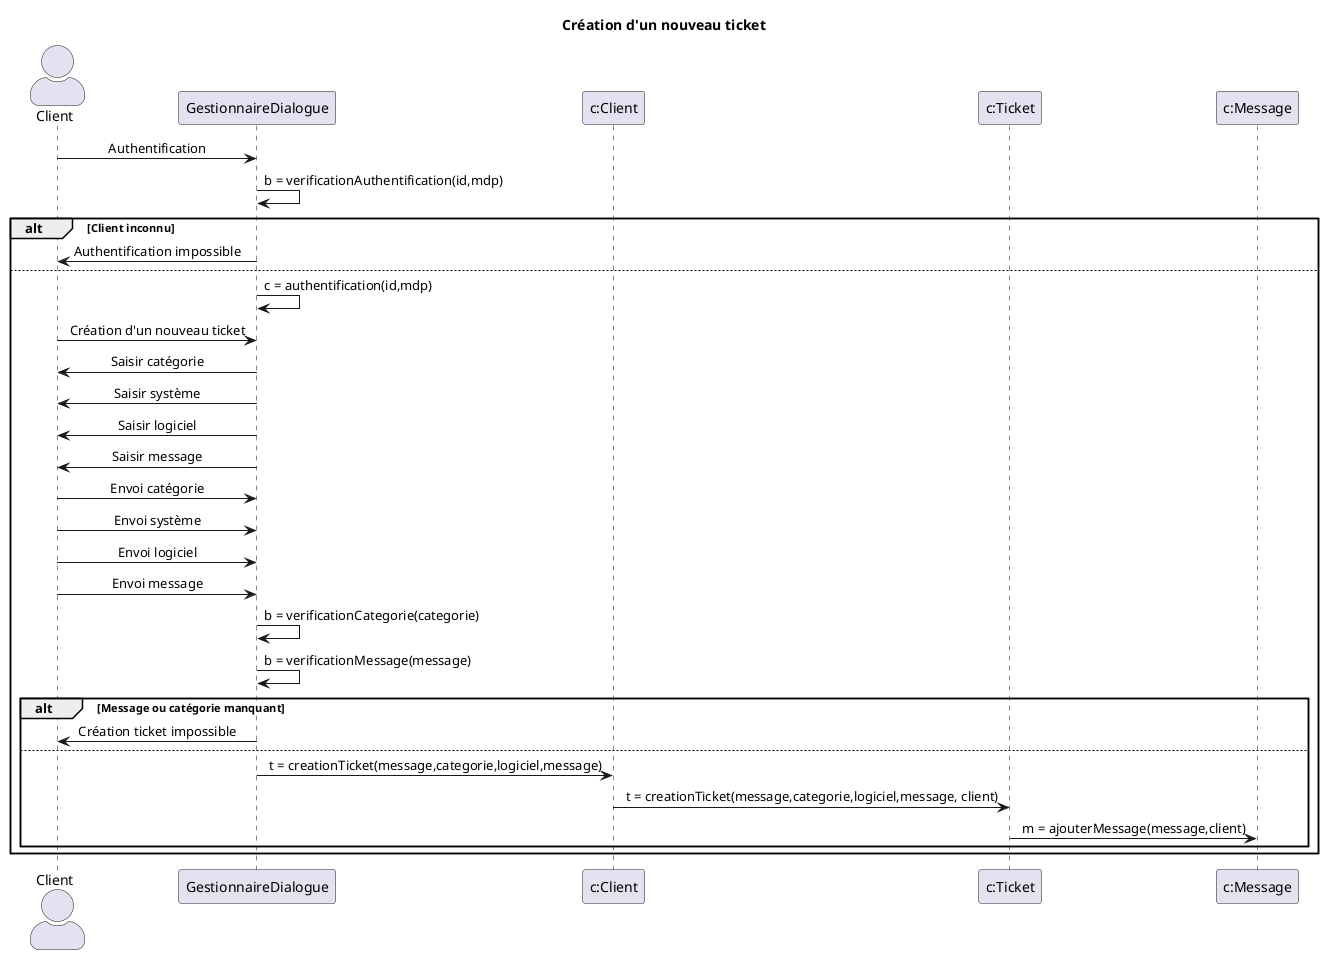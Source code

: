 @startuml

title Création d'un nouveau ticket
skinparam sequenceMessageAlign center
skinparam ActorStyle awesome

actor Client as c
participant GestionnaireDialogue as t
participant "c:Client" as cc
participant "c:Ticket" as ct
participant "c:Message" as cm

c -> t: Authentification
t -> t: b = verificationAuthentification(id,mdp)

alt Client inconnu
	t -> c: Authentification impossible
else
  t -> t : c = authentification(id,mdp)
	c -> t: Création d'un nouveau ticket
	c <- t: Saisir catégorie
    c <- t: Saisir système
    c <- t: Saisir logiciel
    c <- t: Saisir message
    
    t <- c: Envoi catégorie
    t <- c: Envoi système    
    t <- c: Envoi logiciel
    t <- c: Envoi message
    
    t -> t: b = verificationCategorie(categorie)
    t -> t :  b = verificationMessage(message)

	alt Message ou catégorie manquant
		t -> c: Création ticket impossible
	else
	    t -> cc: t = creationTicket(message,categorie,logiciel,message)
      cc -> ct : t = creationTicket(message,categorie,logiciel,message, client)
      ct -> cm : m = ajouterMessage(message,client)
      
      
	end
end

@enduml
